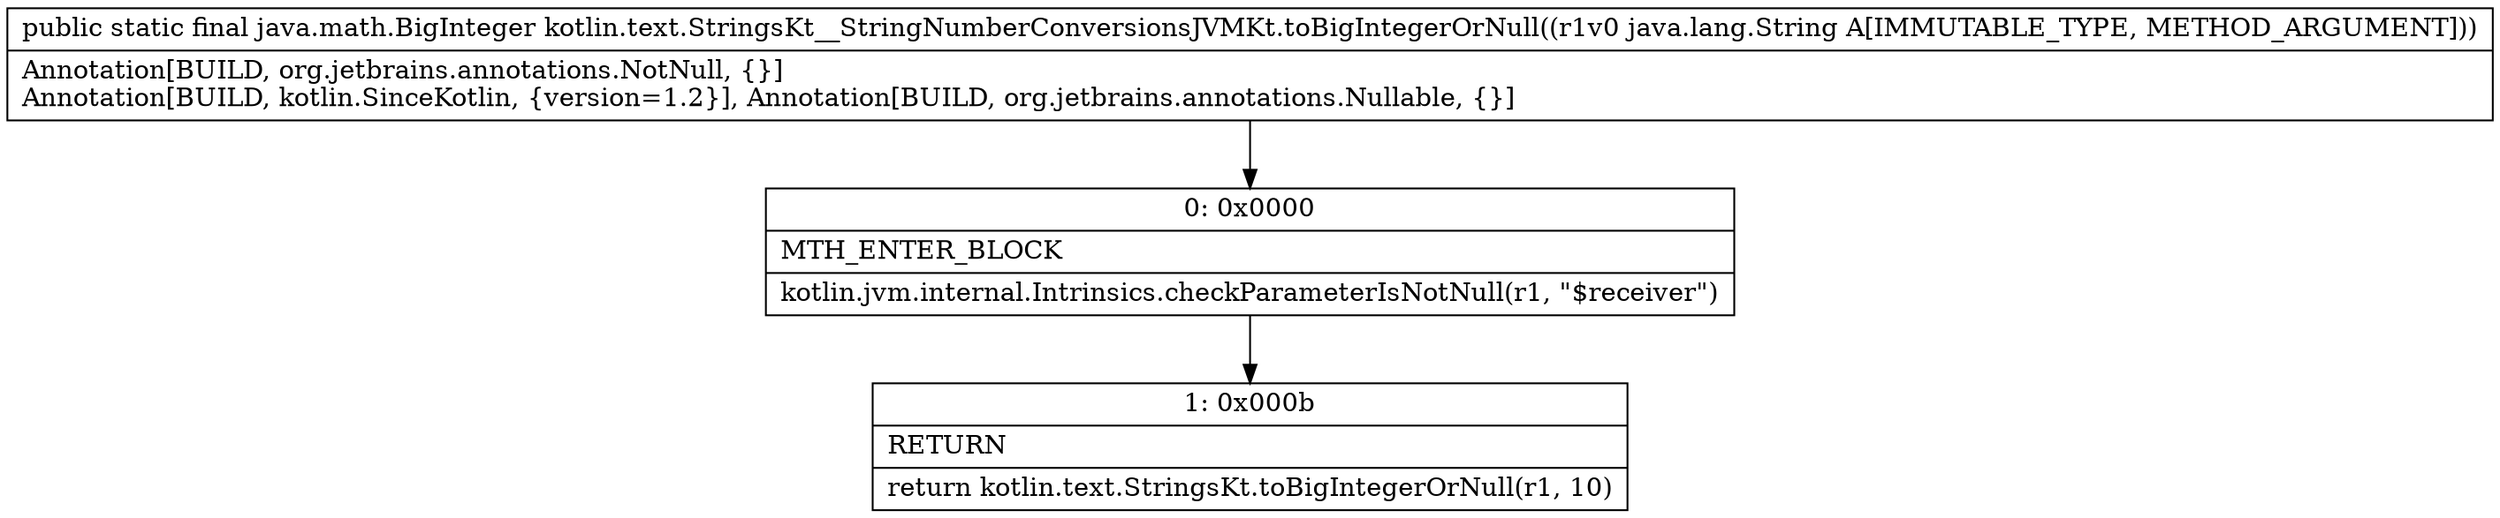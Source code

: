 digraph "CFG forkotlin.text.StringsKt__StringNumberConversionsJVMKt.toBigIntegerOrNull(Ljava\/lang\/String;)Ljava\/math\/BigInteger;" {
Node_0 [shape=record,label="{0\:\ 0x0000|MTH_ENTER_BLOCK\l|kotlin.jvm.internal.Intrinsics.checkParameterIsNotNull(r1, \"$receiver\")\l}"];
Node_1 [shape=record,label="{1\:\ 0x000b|RETURN\l|return kotlin.text.StringsKt.toBigIntegerOrNull(r1, 10)\l}"];
MethodNode[shape=record,label="{public static final java.math.BigInteger kotlin.text.StringsKt__StringNumberConversionsJVMKt.toBigIntegerOrNull((r1v0 java.lang.String A[IMMUTABLE_TYPE, METHOD_ARGUMENT]))  | Annotation[BUILD, org.jetbrains.annotations.NotNull, \{\}]\lAnnotation[BUILD, kotlin.SinceKotlin, \{version=1.2\}], Annotation[BUILD, org.jetbrains.annotations.Nullable, \{\}]\l}"];
MethodNode -> Node_0;
Node_0 -> Node_1;
}

